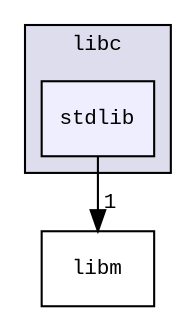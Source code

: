 digraph "src/tbox/libc/stdlib" {
  compound=true
  node [ fontsize="10", fontname="CourierNew"];
  edge [ labelfontsize="10", labelfontname="CourierNew"];
  subgraph clusterdir_77f7a305e421ad7115258f9647362748 {
    graph [ bgcolor="#ddddee", pencolor="black", label="libc" fontname="CourierNew", fontsize="10", URL="dir_77f7a305e421ad7115258f9647362748.html"]
  dir_a093ede91b10affdb6abc4b8077db6b3 [shape=box, label="stdlib", style="filled", fillcolor="#eeeeff", pencolor="black", URL="dir_a093ede91b10affdb6abc4b8077db6b3.html"];
  }
  dir_8ac7a660e3fbaee97122da854518670d [shape=box label="libm" URL="dir_8ac7a660e3fbaee97122da854518670d.html"];
  dir_a093ede91b10affdb6abc4b8077db6b3->dir_8ac7a660e3fbaee97122da854518670d [headlabel="1", labeldistance=1.5 headhref="dir_000015_000021.html"];
}
